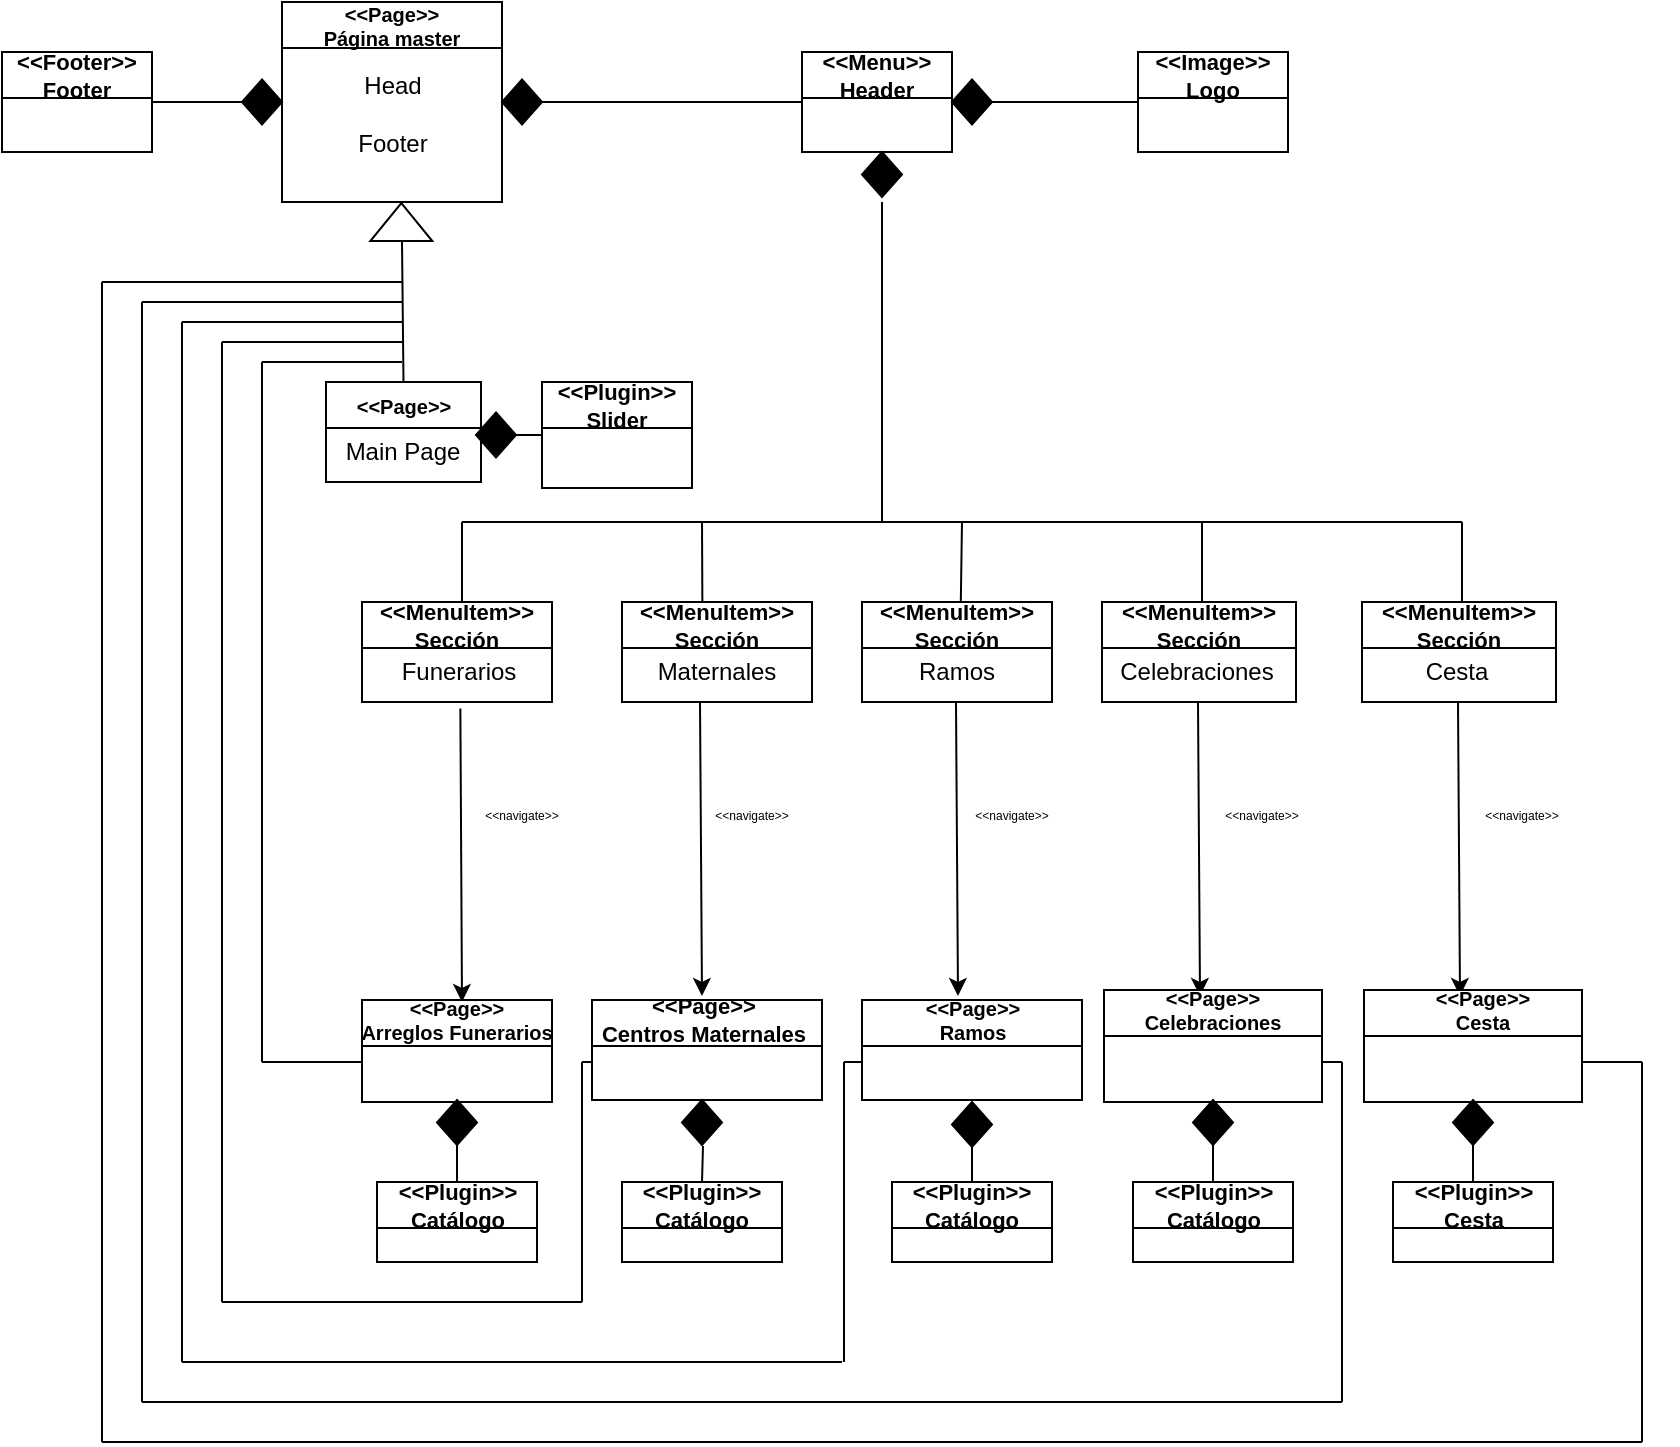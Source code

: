<mxfile version="24.7.17">
  <diagram name="Página-1" id="xpifWvf6SRwog58EqpV_">
    <mxGraphModel dx="1500" dy="746" grid="1" gridSize="10" guides="1" tooltips="1" connect="1" arrows="1" fold="1" page="1" pageScale="1" pageWidth="827" pageHeight="1169" math="0" shadow="0">
      <root>
        <mxCell id="0" />
        <mxCell id="1" parent="0" />
        <mxCell id="F4EsTqSlpGRe9zcnmEeY-2" value="&lt;div style=&quot;font-size: 10px;&quot;&gt;&lt;font style=&quot;font-size: 10px;&quot;&gt;&amp;lt;&amp;lt;Page&amp;gt;&amp;gt;&lt;/font&gt;&lt;/div&gt;&lt;div style=&quot;font-size: 10px;&quot;&gt;&lt;font style=&quot;font-size: 10px;&quot;&gt;Página master&lt;/font&gt;&lt;br&gt;&lt;/div&gt;" style="swimlane;whiteSpace=wrap;html=1;" parent="1" vertex="1">
          <mxGeometry x="230" y="60" width="110" height="100" as="geometry" />
        </mxCell>
        <mxCell id="F4EsTqSlpGRe9zcnmEeY-9" value="&lt;div&gt;Head&lt;/div&gt;&lt;div&gt;&lt;br&gt;&lt;/div&gt;&lt;div&gt;Footer&lt;/div&gt;&lt;div&gt;&lt;br&gt;&lt;/div&gt;" style="text;html=1;align=center;verticalAlign=middle;resizable=0;points=[];autosize=1;strokeColor=none;fillColor=none;" parent="F4EsTqSlpGRe9zcnmEeY-2" vertex="1">
          <mxGeometry x="25" y="27.5" width="60" height="70" as="geometry" />
        </mxCell>
        <mxCell id="TZQfMn7rWuLPGx3C2Em4-1" value="&lt;div style=&quot;font-size: 11px;&quot;&gt;&lt;font style=&quot;font-size: 11px;&quot;&gt;&amp;lt;&amp;lt;Menu&amp;gt;&amp;gt;&lt;/font&gt;&lt;/div&gt;&lt;div style=&quot;font-size: 11px;&quot;&gt;&lt;font style=&quot;font-size: 11px;&quot;&gt;Header&lt;font style=&quot;font-size: 11px;&quot;&gt;&lt;br&gt;&lt;/font&gt;&lt;/font&gt;&lt;/div&gt;" style="swimlane;whiteSpace=wrap;html=1;" parent="1" vertex="1">
          <mxGeometry x="490" y="85" width="75" height="50" as="geometry">
            <mxRectangle x="420" y="85" width="90" height="40" as="alternateBounds" />
          </mxGeometry>
        </mxCell>
        <mxCell id="TZQfMn7rWuLPGx3C2Em4-2" value="&lt;font style=&quot;font-size: 10px;&quot;&gt;&lt;br&gt;&lt;/font&gt;" style="text;html=1;align=center;verticalAlign=middle;resizable=0;points=[];autosize=1;strokeColor=none;fillColor=none;" parent="TZQfMn7rWuLPGx3C2Em4-1" vertex="1">
          <mxGeometry x="27.5" y="20" width="20" height="30" as="geometry" />
        </mxCell>
        <mxCell id="TZQfMn7rWuLPGx3C2Em4-4" value="" style="rhombus;whiteSpace=wrap;html=1;fillColor=#000000;" parent="1" vertex="1">
          <mxGeometry x="340" y="98.75" width="20" height="22.5" as="geometry" />
        </mxCell>
        <mxCell id="TZQfMn7rWuLPGx3C2Em4-6" value="" style="endArrow=none;html=1;rounded=0;entryX=1;entryY=0.5;entryDx=0;entryDy=0;exitX=0;exitY=0.5;exitDx=0;exitDy=0;" parent="1" source="TZQfMn7rWuLPGx3C2Em4-1" target="TZQfMn7rWuLPGx3C2Em4-4" edge="1">
          <mxGeometry width="50" height="50" relative="1" as="geometry">
            <mxPoint x="340" y="240" as="sourcePoint" />
            <mxPoint x="390" y="190" as="targetPoint" />
          </mxGeometry>
        </mxCell>
        <mxCell id="TZQfMn7rWuLPGx3C2Em4-9" value="&lt;div style=&quot;font-size: 11px;&quot;&gt;&lt;font style=&quot;font-size: 11px;&quot;&gt;&amp;lt;&amp;lt;Footer&amp;gt;&amp;gt;&lt;/font&gt;&lt;/div&gt;&lt;div style=&quot;font-size: 11px;&quot;&gt;&lt;font style=&quot;font-size: 11px;&quot;&gt;Footer&lt;font style=&quot;font-size: 11px;&quot;&gt;&lt;br&gt;&lt;/font&gt;&lt;/font&gt;&lt;/div&gt;" style="swimlane;whiteSpace=wrap;html=1;" parent="1" vertex="1">
          <mxGeometry x="90" y="85" width="75" height="50" as="geometry">
            <mxRectangle x="420" y="85" width="90" height="40" as="alternateBounds" />
          </mxGeometry>
        </mxCell>
        <mxCell id="TZQfMn7rWuLPGx3C2Em4-10" value="&lt;font style=&quot;font-size: 10px;&quot;&gt;&lt;br&gt;&lt;/font&gt;" style="text;html=1;align=center;verticalAlign=middle;resizable=0;points=[];autosize=1;strokeColor=none;fillColor=none;" parent="TZQfMn7rWuLPGx3C2Em4-9" vertex="1">
          <mxGeometry x="27.5" y="20" width="20" height="30" as="geometry" />
        </mxCell>
        <mxCell id="TZQfMn7rWuLPGx3C2Em4-11" value="" style="rhombus;whiteSpace=wrap;html=1;fillColor=#000000;" parent="1" vertex="1">
          <mxGeometry x="210" y="98.75" width="20" height="22.5" as="geometry" />
        </mxCell>
        <mxCell id="TZQfMn7rWuLPGx3C2Em4-12" value="" style="endArrow=none;html=1;rounded=0;entryX=0;entryY=0.5;entryDx=0;entryDy=0;exitX=1;exitY=0.5;exitDx=0;exitDy=0;" parent="1" source="TZQfMn7rWuLPGx3C2Em4-9" target="TZQfMn7rWuLPGx3C2Em4-11" edge="1">
          <mxGeometry width="50" height="50" relative="1" as="geometry">
            <mxPoint x="260" y="220" as="sourcePoint" />
            <mxPoint x="310" y="170" as="targetPoint" />
          </mxGeometry>
        </mxCell>
        <mxCell id="TZQfMn7rWuLPGx3C2Em4-16" value="" style="shape=flexArrow;endArrow=classic;html=1;rounded=0;entryX=0.5;entryY=1;entryDx=0;entryDy=0;" parent="1" edge="1">
          <mxGeometry width="50" height="50" relative="1" as="geometry">
            <mxPoint x="289.66" y="180" as="sourcePoint" />
            <mxPoint x="289.66" y="160" as="targetPoint" />
          </mxGeometry>
        </mxCell>
        <mxCell id="TZQfMn7rWuLPGx3C2Em4-18" value="&lt;font style=&quot;font-size: 10px;&quot;&gt;&amp;lt;&amp;lt;Page&amp;gt;&amp;gt;&lt;/font&gt;" style="swimlane;whiteSpace=wrap;html=1;" parent="1" vertex="1">
          <mxGeometry x="252" y="250" width="77.5" height="50" as="geometry" />
        </mxCell>
        <mxCell id="TZQfMn7rWuLPGx3C2Em4-19" value="Main Page" style="text;html=1;align=center;verticalAlign=middle;resizable=0;points=[];autosize=1;strokeColor=none;fillColor=none;" parent="TZQfMn7rWuLPGx3C2Em4-18" vertex="1">
          <mxGeometry x="-2.5" y="20" width="80" height="30" as="geometry" />
        </mxCell>
        <mxCell id="TZQfMn7rWuLPGx3C2Em4-21" value="" style="rhombus;whiteSpace=wrap;html=1;fillColor=#000000;" parent="1" vertex="1">
          <mxGeometry x="327" y="265.25" width="20" height="22.5" as="geometry" />
        </mxCell>
        <mxCell id="TZQfMn7rWuLPGx3C2Em4-22" value="&lt;div style=&quot;font-size: 11px;&quot;&gt;&lt;font style=&quot;font-size: 11px;&quot;&gt;&amp;lt;&amp;lt;Plugin&amp;gt;&amp;gt;&lt;/font&gt;&lt;/div&gt;&lt;div style=&quot;font-size: 11px;&quot;&gt;&lt;font style=&quot;font-size: 11px;&quot;&gt;Slider&lt;font style=&quot;font-size: 11px;&quot;&gt;&lt;br&gt;&lt;/font&gt;&lt;/font&gt;&lt;/div&gt;" style="swimlane;whiteSpace=wrap;html=1;" parent="1" vertex="1">
          <mxGeometry x="360" y="250" width="75" height="53" as="geometry" />
        </mxCell>
        <mxCell id="TZQfMn7rWuLPGx3C2Em4-24" value="" style="endArrow=none;html=1;rounded=0;exitX=1;exitY=0.5;exitDx=0;exitDy=0;entryX=0;entryY=0.5;entryDx=0;entryDy=0;" parent="1" source="TZQfMn7rWuLPGx3C2Em4-21" target="TZQfMn7rWuLPGx3C2Em4-22" edge="1">
          <mxGeometry width="50" height="50" relative="1" as="geometry">
            <mxPoint x="260" y="270" as="sourcePoint" />
            <mxPoint x="310" y="220" as="targetPoint" />
          </mxGeometry>
        </mxCell>
        <mxCell id="TZQfMn7rWuLPGx3C2Em4-25" value="&lt;div style=&quot;font-size: 11px;&quot;&gt;&lt;font style=&quot;font-size: 11px;&quot;&gt;&amp;lt;&amp;lt;MenuItem&amp;gt;&amp;gt;&lt;/font&gt;&lt;/div&gt;&lt;div style=&quot;font-size: 11px;&quot;&gt;&lt;font style=&quot;font-size: 11px;&quot;&gt;Sección&lt;font style=&quot;font-size: 11px;&quot;&gt;&lt;br&gt;&lt;/font&gt;&lt;/font&gt;&lt;/div&gt;" style="swimlane;whiteSpace=wrap;html=1;" parent="1" vertex="1">
          <mxGeometry x="270" y="360" width="95" height="50" as="geometry">
            <mxRectangle x="420" y="85" width="90" height="40" as="alternateBounds" />
          </mxGeometry>
        </mxCell>
        <mxCell id="TZQfMn7rWuLPGx3C2Em4-26" value="&lt;font style=&quot;font-size: 10px;&quot;&gt;&lt;br&gt;&lt;/font&gt;" style="text;html=1;align=center;verticalAlign=middle;resizable=0;points=[];autosize=1;strokeColor=none;fillColor=none;" parent="TZQfMn7rWuLPGx3C2Em4-25" vertex="1">
          <mxGeometry x="27.5" y="20" width="20" height="30" as="geometry" />
        </mxCell>
        <mxCell id="TZQfMn7rWuLPGx3C2Em4-28" value="&lt;div&gt;Funerarios&lt;/div&gt;" style="text;html=1;align=center;verticalAlign=middle;resizable=0;points=[];autosize=1;strokeColor=none;fillColor=none;" parent="TZQfMn7rWuLPGx3C2Em4-25" vertex="1">
          <mxGeometry x="7.5" y="20" width="80" height="30" as="geometry" />
        </mxCell>
        <mxCell id="TZQfMn7rWuLPGx3C2Em4-29" value="&lt;div style=&quot;font-size: 11px;&quot;&gt;&lt;font style=&quot;font-size: 11px;&quot;&gt;&amp;lt;&amp;lt;MenuItem&amp;gt;&amp;gt;&lt;/font&gt;&lt;/div&gt;&lt;div style=&quot;font-size: 11px;&quot;&gt;&lt;font style=&quot;font-size: 11px;&quot;&gt;Sección&lt;font style=&quot;font-size: 11px;&quot;&gt;&lt;br&gt;&lt;/font&gt;&lt;/font&gt;&lt;/div&gt;" style="swimlane;whiteSpace=wrap;html=1;" parent="1" vertex="1">
          <mxGeometry x="400" y="360" width="95" height="50" as="geometry">
            <mxRectangle x="420" y="85" width="90" height="40" as="alternateBounds" />
          </mxGeometry>
        </mxCell>
        <mxCell id="TZQfMn7rWuLPGx3C2Em4-30" value="&lt;font style=&quot;font-size: 10px;&quot;&gt;&lt;br&gt;&lt;/font&gt;" style="text;html=1;align=center;verticalAlign=middle;resizable=0;points=[];autosize=1;strokeColor=none;fillColor=none;" parent="TZQfMn7rWuLPGx3C2Em4-29" vertex="1">
          <mxGeometry x="27.5" y="20" width="20" height="30" as="geometry" />
        </mxCell>
        <mxCell id="TZQfMn7rWuLPGx3C2Em4-31" value="&lt;div&gt;Maternales&lt;/div&gt;" style="text;html=1;align=center;verticalAlign=middle;resizable=0;points=[];autosize=1;strokeColor=none;fillColor=none;" parent="TZQfMn7rWuLPGx3C2Em4-29" vertex="1">
          <mxGeometry x="7" y="20" width="80" height="30" as="geometry" />
        </mxCell>
        <mxCell id="TZQfMn7rWuLPGx3C2Em4-33" value="&lt;div style=&quot;font-size: 11px;&quot;&gt;&lt;font style=&quot;font-size: 11px;&quot;&gt;&amp;lt;&amp;lt;MenuItem&amp;gt;&amp;gt;&lt;/font&gt;&lt;/div&gt;&lt;div style=&quot;font-size: 11px;&quot;&gt;&lt;font style=&quot;font-size: 11px;&quot;&gt;Sección&lt;font style=&quot;font-size: 11px;&quot;&gt;&lt;br&gt;&lt;/font&gt;&lt;/font&gt;&lt;/div&gt;" style="swimlane;whiteSpace=wrap;html=1;" parent="1" vertex="1">
          <mxGeometry x="520" y="360" width="95" height="50" as="geometry">
            <mxRectangle x="420" y="85" width="90" height="40" as="alternateBounds" />
          </mxGeometry>
        </mxCell>
        <mxCell id="TZQfMn7rWuLPGx3C2Em4-34" value="&lt;font style=&quot;font-size: 10px;&quot;&gt;&lt;br&gt;&lt;/font&gt;" style="text;html=1;align=center;verticalAlign=middle;resizable=0;points=[];autosize=1;strokeColor=none;fillColor=none;" parent="TZQfMn7rWuLPGx3C2Em4-33" vertex="1">
          <mxGeometry x="27.5" y="20" width="20" height="30" as="geometry" />
        </mxCell>
        <mxCell id="TZQfMn7rWuLPGx3C2Em4-35" value="Ramos" style="text;html=1;align=center;verticalAlign=middle;resizable=0;points=[];autosize=1;strokeColor=none;fillColor=none;" parent="TZQfMn7rWuLPGx3C2Em4-33" vertex="1">
          <mxGeometry x="17" y="20" width="60" height="30" as="geometry" />
        </mxCell>
        <mxCell id="TZQfMn7rWuLPGx3C2Em4-36" value="&lt;div style=&quot;font-size: 11px;&quot;&gt;&lt;font style=&quot;font-size: 11px;&quot;&gt;&amp;lt;&amp;lt;MenuItem&amp;gt;&amp;gt;&lt;/font&gt;&lt;/div&gt;&lt;div style=&quot;font-size: 11px;&quot;&gt;&lt;font style=&quot;font-size: 11px;&quot;&gt;Sección&lt;font style=&quot;font-size: 11px;&quot;&gt;&lt;br&gt;&lt;/font&gt;&lt;/font&gt;&lt;/div&gt;" style="swimlane;whiteSpace=wrap;html=1;" parent="1" vertex="1">
          <mxGeometry x="640" y="360" width="97" height="50" as="geometry">
            <mxRectangle x="420" y="85" width="90" height="40" as="alternateBounds" />
          </mxGeometry>
        </mxCell>
        <mxCell id="TZQfMn7rWuLPGx3C2Em4-37" value="&lt;font style=&quot;font-size: 10px;&quot;&gt;&lt;br&gt;&lt;/font&gt;" style="text;html=1;align=center;verticalAlign=middle;resizable=0;points=[];autosize=1;strokeColor=none;fillColor=none;" parent="TZQfMn7rWuLPGx3C2Em4-36" vertex="1">
          <mxGeometry x="27.5" y="20" width="20" height="30" as="geometry" />
        </mxCell>
        <mxCell id="TZQfMn7rWuLPGx3C2Em4-38" value="&lt;div&gt;Celebraciones&lt;/div&gt;" style="text;html=1;align=center;verticalAlign=middle;resizable=0;points=[];autosize=1;strokeColor=none;fillColor=none;" parent="TZQfMn7rWuLPGx3C2Em4-36" vertex="1">
          <mxGeometry x="-3" y="20" width="100" height="30" as="geometry" />
        </mxCell>
        <mxCell id="TZQfMn7rWuLPGx3C2Em4-42" value="" style="rhombus;whiteSpace=wrap;html=1;fillColor=#000000;" parent="1" vertex="1">
          <mxGeometry x="520" y="135" width="20" height="22.5" as="geometry" />
        </mxCell>
        <mxCell id="TZQfMn7rWuLPGx3C2Em4-44" value="" style="endArrow=none;html=1;rounded=0;" parent="1" edge="1">
          <mxGeometry width="50" height="50" relative="1" as="geometry">
            <mxPoint x="530" y="320" as="sourcePoint" />
            <mxPoint x="530" y="160" as="targetPoint" />
          </mxGeometry>
        </mxCell>
        <mxCell id="TZQfMn7rWuLPGx3C2Em4-45" value="" style="endArrow=none;html=1;rounded=0;" parent="1" edge="1">
          <mxGeometry width="50" height="50" relative="1" as="geometry">
            <mxPoint x="340" y="320" as="sourcePoint" />
            <mxPoint x="530" y="320" as="targetPoint" />
          </mxGeometry>
        </mxCell>
        <mxCell id="TZQfMn7rWuLPGx3C2Em4-46" value="" style="endArrow=none;html=1;rounded=0;exitX=0.5;exitY=0;exitDx=0;exitDy=0;" parent="1" source="TZQfMn7rWuLPGx3C2Em4-18" edge="1">
          <mxGeometry width="50" height="50" relative="1" as="geometry">
            <mxPoint x="350" y="340" as="sourcePoint" />
            <mxPoint x="290" y="180" as="targetPoint" />
          </mxGeometry>
        </mxCell>
        <mxCell id="TZQfMn7rWuLPGx3C2Em4-47" value="" style="endArrow=none;html=1;rounded=0;" parent="1" edge="1">
          <mxGeometry width="50" height="50" relative="1" as="geometry">
            <mxPoint x="320" y="320" as="sourcePoint" />
            <mxPoint x="340" y="320" as="targetPoint" />
          </mxGeometry>
        </mxCell>
        <mxCell id="TZQfMn7rWuLPGx3C2Em4-49" value="" style="endArrow=none;html=1;rounded=0;" parent="1" edge="1">
          <mxGeometry width="50" height="50" relative="1" as="geometry">
            <mxPoint x="320" y="360" as="sourcePoint" />
            <mxPoint x="320" y="320" as="targetPoint" />
          </mxGeometry>
        </mxCell>
        <mxCell id="TZQfMn7rWuLPGx3C2Em4-50" value="" style="endArrow=none;html=1;rounded=0;exitX=0.423;exitY=0;exitDx=0;exitDy=0;exitPerimeter=0;" parent="1" source="TZQfMn7rWuLPGx3C2Em4-29" edge="1">
          <mxGeometry width="50" height="50" relative="1" as="geometry">
            <mxPoint x="450" y="380" as="sourcePoint" />
            <mxPoint x="440" y="320" as="targetPoint" />
          </mxGeometry>
        </mxCell>
        <mxCell id="TZQfMn7rWuLPGx3C2Em4-51" value="" style="endArrow=none;html=1;rounded=0;" parent="1" edge="1">
          <mxGeometry width="50" height="50" relative="1" as="geometry">
            <mxPoint x="690" y="320" as="sourcePoint" />
            <mxPoint x="530" y="320" as="targetPoint" />
          </mxGeometry>
        </mxCell>
        <mxCell id="TZQfMn7rWuLPGx3C2Em4-53" value="" style="endArrow=none;html=1;rounded=0;exitX=0.52;exitY=0;exitDx=0;exitDy=0;exitPerimeter=0;" parent="1" source="TZQfMn7rWuLPGx3C2Em4-33" edge="1">
          <mxGeometry width="50" height="50" relative="1" as="geometry">
            <mxPoint x="600" y="380" as="sourcePoint" />
            <mxPoint x="570" y="320" as="targetPoint" />
          </mxGeometry>
        </mxCell>
        <mxCell id="TZQfMn7rWuLPGx3C2Em4-54" value="" style="endArrow=none;html=1;rounded=0;" parent="1" edge="1">
          <mxGeometry width="50" height="50" relative="1" as="geometry">
            <mxPoint x="690" y="360" as="sourcePoint" />
            <mxPoint x="690" y="320" as="targetPoint" />
          </mxGeometry>
        </mxCell>
        <mxCell id="TZQfMn7rWuLPGx3C2Em4-55" value="" style="endArrow=classic;html=1;rounded=0;exitX=0.521;exitY=1.107;exitDx=0;exitDy=0;exitPerimeter=0;" parent="1" source="TZQfMn7rWuLPGx3C2Em4-28" edge="1">
          <mxGeometry width="50" height="50" relative="1" as="geometry">
            <mxPoint x="340" y="510" as="sourcePoint" />
            <mxPoint x="320" y="560" as="targetPoint" />
          </mxGeometry>
        </mxCell>
        <mxCell id="TZQfMn7rWuLPGx3C2Em4-56" value="" style="endArrow=classic;html=1;rounded=0;exitX=0.521;exitY=1.107;exitDx=0;exitDy=0;exitPerimeter=0;" parent="1" edge="1">
          <mxGeometry width="50" height="50" relative="1" as="geometry">
            <mxPoint x="439" y="410" as="sourcePoint" />
            <mxPoint x="440" y="557" as="targetPoint" />
          </mxGeometry>
        </mxCell>
        <mxCell id="TZQfMn7rWuLPGx3C2Em4-57" value="" style="endArrow=classic;html=1;rounded=0;exitX=0.521;exitY=1.107;exitDx=0;exitDy=0;exitPerimeter=0;" parent="1" edge="1">
          <mxGeometry width="50" height="50" relative="1" as="geometry">
            <mxPoint x="567" y="410" as="sourcePoint" />
            <mxPoint x="568" y="557" as="targetPoint" />
          </mxGeometry>
        </mxCell>
        <mxCell id="TZQfMn7rWuLPGx3C2Em4-58" value="" style="endArrow=classic;html=1;rounded=0;exitX=0.521;exitY=1.107;exitDx=0;exitDy=0;exitPerimeter=0;" parent="1" edge="1">
          <mxGeometry width="50" height="50" relative="1" as="geometry">
            <mxPoint x="688" y="410" as="sourcePoint" />
            <mxPoint x="689" y="557" as="targetPoint" />
          </mxGeometry>
        </mxCell>
        <mxCell id="TZQfMn7rWuLPGx3C2Em4-59" value="&lt;font style=&quot;font-size: 6px;&quot;&gt;&amp;lt;&amp;lt;navigate&amp;gt;&amp;gt;&lt;/font&gt;" style="text;html=1;align=center;verticalAlign=middle;whiteSpace=wrap;rounded=0;" parent="1" vertex="1">
          <mxGeometry x="320" y="450" width="60" height="30" as="geometry" />
        </mxCell>
        <mxCell id="TZQfMn7rWuLPGx3C2Em4-60" value="&lt;font style=&quot;font-size: 6px;&quot;&gt;&amp;lt;&amp;lt;navigate&amp;gt;&amp;gt;&lt;/font&gt;" style="text;html=1;align=center;verticalAlign=middle;whiteSpace=wrap;rounded=0;" parent="1" vertex="1">
          <mxGeometry x="690" y="450" width="60" height="30" as="geometry" />
        </mxCell>
        <mxCell id="TZQfMn7rWuLPGx3C2Em4-61" value="&lt;font style=&quot;font-size: 6px;&quot;&gt;&amp;lt;&amp;lt;navigate&amp;gt;&amp;gt;&lt;/font&gt;" style="text;html=1;align=center;verticalAlign=middle;whiteSpace=wrap;rounded=0;" parent="1" vertex="1">
          <mxGeometry x="565" y="450" width="60" height="30" as="geometry" />
        </mxCell>
        <mxCell id="TZQfMn7rWuLPGx3C2Em4-62" value="&lt;font style=&quot;font-size: 6px;&quot;&gt;&amp;lt;&amp;lt;navigate&amp;gt;&amp;gt;&lt;/font&gt;" style="text;html=1;align=center;verticalAlign=middle;whiteSpace=wrap;rounded=0;" parent="1" vertex="1">
          <mxGeometry x="435" y="450" width="60" height="30" as="geometry" />
        </mxCell>
        <mxCell id="TZQfMn7rWuLPGx3C2Em4-63" value="" style="swimlane;whiteSpace=wrap;html=1;" parent="1" vertex="1">
          <mxGeometry x="520" y="559" width="110" height="50" as="geometry">
            <mxRectangle x="420" y="85" width="90" height="40" as="alternateBounds" />
          </mxGeometry>
        </mxCell>
        <mxCell id="TZQfMn7rWuLPGx3C2Em4-64" value="&lt;font style=&quot;font-size: 10px;&quot;&gt;&lt;br&gt;&lt;/font&gt;" style="text;html=1;align=center;verticalAlign=middle;resizable=0;points=[];autosize=1;strokeColor=none;fillColor=none;" parent="TZQfMn7rWuLPGx3C2Em4-63" vertex="1">
          <mxGeometry x="27.5" y="20" width="20" height="30" as="geometry" />
        </mxCell>
        <mxCell id="TZQfMn7rWuLPGx3C2Em4-65" value="&lt;div&gt;&lt;br&gt;&lt;/div&gt;" style="text;html=1;align=center;verticalAlign=middle;resizable=0;points=[];autosize=1;strokeColor=none;fillColor=none;" parent="TZQfMn7rWuLPGx3C2Em4-63" vertex="1">
          <mxGeometry x="37.5" y="20" width="20" height="30" as="geometry" />
        </mxCell>
        <mxCell id="TZQfMn7rWuLPGx3C2Em4-66" value="" style="swimlane;whiteSpace=wrap;html=1;" parent="1" vertex="1">
          <mxGeometry x="385" y="559" width="115" height="50" as="geometry">
            <mxRectangle x="420" y="85" width="90" height="40" as="alternateBounds" />
          </mxGeometry>
        </mxCell>
        <mxCell id="TZQfMn7rWuLPGx3C2Em4-67" value="&lt;font style=&quot;font-size: 10px;&quot;&gt;&lt;br&gt;&lt;/font&gt;" style="text;html=1;align=center;verticalAlign=middle;resizable=0;points=[];autosize=1;strokeColor=none;fillColor=none;" parent="TZQfMn7rWuLPGx3C2Em4-66" vertex="1">
          <mxGeometry x="27.5" y="20" width="20" height="30" as="geometry" />
        </mxCell>
        <mxCell id="TZQfMn7rWuLPGx3C2Em4-68" value="&lt;div&gt;&lt;br&gt;&lt;/div&gt;" style="text;html=1;align=center;verticalAlign=middle;resizable=0;points=[];autosize=1;strokeColor=none;fillColor=none;" parent="TZQfMn7rWuLPGx3C2Em4-66" vertex="1">
          <mxGeometry x="37.5" y="20" width="20" height="30" as="geometry" />
        </mxCell>
        <mxCell id="TZQfMn7rWuLPGx3C2Em4-76" value="&lt;div style=&quot;font-size: 11px;&quot;&gt;&lt;font style=&quot;font-size: 11px;&quot;&gt;&lt;b&gt;&lt;font style=&quot;font-size: 11px;&quot;&gt;&amp;lt;&lt;font style=&quot;font-size: 11px;&quot;&gt;&amp;lt;Page&amp;gt;&amp;gt;&lt;/font&gt;&lt;/font&gt;&lt;/b&gt;&lt;/font&gt;&lt;/div&gt;&lt;font style=&quot;font-size: 11px;&quot;&gt;&lt;b&gt;Centros Maternales&lt;/b&gt;&lt;/font&gt;" style="text;html=1;align=center;verticalAlign=middle;whiteSpace=wrap;rounded=0;" parent="TZQfMn7rWuLPGx3C2Em4-66" vertex="1">
          <mxGeometry x="-8.75" width="130" height="20" as="geometry" />
        </mxCell>
        <mxCell id="TZQfMn7rWuLPGx3C2Em4-69" value="" style="swimlane;whiteSpace=wrap;html=1;" parent="1" vertex="1">
          <mxGeometry x="270" y="559" width="95" height="51" as="geometry">
            <mxRectangle x="420" y="85" width="90" height="40" as="alternateBounds" />
          </mxGeometry>
        </mxCell>
        <mxCell id="TZQfMn7rWuLPGx3C2Em4-70" value="&lt;font style=&quot;font-size: 10px;&quot;&gt;&lt;br&gt;&lt;/font&gt;" style="text;html=1;align=center;verticalAlign=middle;resizable=0;points=[];autosize=1;strokeColor=none;fillColor=none;" parent="TZQfMn7rWuLPGx3C2Em4-69" vertex="1">
          <mxGeometry x="27.5" y="20" width="20" height="30" as="geometry" />
        </mxCell>
        <mxCell id="TZQfMn7rWuLPGx3C2Em4-72" value="" style="swimlane;whiteSpace=wrap;html=1;" parent="1" vertex="1">
          <mxGeometry x="641" y="554" width="109" height="56" as="geometry">
            <mxRectangle x="420" y="85" width="90" height="40" as="alternateBounds" />
          </mxGeometry>
        </mxCell>
        <mxCell id="TZQfMn7rWuLPGx3C2Em4-73" value="&lt;font style=&quot;font-size: 10px;&quot;&gt;&lt;br&gt;&lt;/font&gt;" style="text;html=1;align=center;verticalAlign=middle;resizable=0;points=[];autosize=1;strokeColor=none;fillColor=none;" parent="TZQfMn7rWuLPGx3C2Em4-72" vertex="1">
          <mxGeometry x="27.5" y="20" width="20" height="30" as="geometry" />
        </mxCell>
        <mxCell id="TZQfMn7rWuLPGx3C2Em4-75" value="&lt;div style=&quot;font-size: 10px;&quot;&gt;&lt;b&gt;&lt;font style=&quot;font-size: 10px;&quot;&gt;&amp;lt;&lt;font style=&quot;font-size: 10px;&quot;&gt;&amp;lt;Page&amp;gt;&amp;gt;&lt;/font&gt;&lt;/font&gt;&lt;/b&gt;&lt;/div&gt;&lt;div style=&quot;font-size: 10px;&quot;&gt;&lt;b&gt;&lt;font style=&quot;font-size: 10px;&quot;&gt;Arreglos Funerarios&lt;/font&gt;&lt;/b&gt;&lt;br&gt;&lt;/div&gt;" style="text;html=1;align=center;verticalAlign=middle;whiteSpace=wrap;rounded=0;" parent="1" vertex="1">
          <mxGeometry x="220" y="554" width="195" height="30" as="geometry" />
        </mxCell>
        <mxCell id="TZQfMn7rWuLPGx3C2Em4-78" value="&lt;div style=&quot;font-size: 10px;&quot;&gt;&lt;b&gt;&lt;font style=&quot;font-size: 10px;&quot;&gt;&amp;lt;&lt;font style=&quot;font-size: 10px;&quot;&gt;&amp;lt;Page&amp;gt;&amp;gt;&lt;/font&gt;&lt;/font&gt;&lt;/b&gt;&lt;/div&gt;&lt;div style=&quot;font-size: 10px;&quot;&gt;&lt;b&gt;Ramos&lt;/b&gt;&lt;br&gt;&lt;/div&gt;" style="text;html=1;align=center;verticalAlign=middle;whiteSpace=wrap;rounded=0;" parent="1" vertex="1">
          <mxGeometry x="477.5" y="554" width="195" height="30" as="geometry" />
        </mxCell>
        <mxCell id="TZQfMn7rWuLPGx3C2Em4-80" value="&lt;div style=&quot;font-size: 10px;&quot;&gt;&lt;b&gt;&lt;font style=&quot;font-size: 10px;&quot;&gt;&amp;lt;&lt;font style=&quot;font-size: 10px;&quot;&gt;&amp;lt;Page&amp;gt;&amp;gt;&lt;/font&gt;&lt;/font&gt;&lt;/b&gt;&lt;/div&gt;&lt;div style=&quot;font-size: 10px;&quot;&gt;&lt;b&gt;Celebraciones&lt;/b&gt;&lt;br&gt;&lt;/div&gt;" style="text;html=1;align=center;verticalAlign=middle;whiteSpace=wrap;rounded=0;" parent="1" vertex="1">
          <mxGeometry x="598" y="549" width="195" height="30" as="geometry" />
        </mxCell>
        <mxCell id="TZQfMn7rWuLPGx3C2Em4-81" value="&lt;div style=&quot;font-size: 11px;&quot;&gt;&lt;font style=&quot;font-size: 11px;&quot;&gt;&amp;lt;&amp;lt;Plugin&amp;gt;&amp;gt;&lt;/font&gt;&lt;/div&gt;&lt;div style=&quot;font-size: 11px;&quot;&gt;&lt;font style=&quot;font-size: 11px;&quot;&gt;Catálogo&lt;font style=&quot;font-size: 11px;&quot;&gt;&lt;br&gt;&lt;/font&gt;&lt;/font&gt;&lt;/div&gt;" style="swimlane;whiteSpace=wrap;html=1;" parent="1" vertex="1">
          <mxGeometry x="277.5" y="650" width="80" height="40" as="geometry">
            <mxRectangle x="420" y="85" width="90" height="40" as="alternateBounds" />
          </mxGeometry>
        </mxCell>
        <mxCell id="TZQfMn7rWuLPGx3C2Em4-82" value="&lt;font style=&quot;font-size: 10px;&quot;&gt;&lt;br&gt;&lt;/font&gt;" style="text;html=1;align=center;verticalAlign=middle;resizable=0;points=[];autosize=1;strokeColor=none;fillColor=none;" parent="TZQfMn7rWuLPGx3C2Em4-81" vertex="1">
          <mxGeometry x="27.5" y="20" width="20" height="30" as="geometry" />
        </mxCell>
        <mxCell id="TZQfMn7rWuLPGx3C2Em4-84" value="" style="rhombus;whiteSpace=wrap;html=1;fillColor=#000000;" parent="1" vertex="1">
          <mxGeometry x="307.5" y="609" width="20" height="22.5" as="geometry" />
        </mxCell>
        <mxCell id="TZQfMn7rWuLPGx3C2Em4-85" value="" style="endArrow=none;html=1;rounded=0;entryX=0.5;entryY=1;entryDx=0;entryDy=0;exitX=0.5;exitY=0;exitDx=0;exitDy=0;" parent="1" source="TZQfMn7rWuLPGx3C2Em4-81" target="TZQfMn7rWuLPGx3C2Em4-84" edge="1">
          <mxGeometry width="50" height="50" relative="1" as="geometry">
            <mxPoint x="180" y="695" as="sourcePoint" />
            <mxPoint x="230" y="645" as="targetPoint" />
          </mxGeometry>
        </mxCell>
        <mxCell id="TZQfMn7rWuLPGx3C2Em4-86" value="&lt;div style=&quot;font-size: 11px;&quot;&gt;&lt;font style=&quot;font-size: 11px;&quot;&gt;&amp;lt;&amp;lt;Plugin&amp;gt;&amp;gt;&lt;/font&gt;&lt;/div&gt;&lt;div style=&quot;font-size: 11px;&quot;&gt;&lt;font style=&quot;font-size: 11px;&quot;&gt;Catálogo&lt;font style=&quot;font-size: 11px;&quot;&gt;&lt;br&gt;&lt;/font&gt;&lt;/font&gt;&lt;/div&gt;" style="swimlane;whiteSpace=wrap;html=1;" parent="1" vertex="1">
          <mxGeometry x="400" y="650" width="80" height="40" as="geometry">
            <mxRectangle x="420" y="85" width="90" height="40" as="alternateBounds" />
          </mxGeometry>
        </mxCell>
        <mxCell id="TZQfMn7rWuLPGx3C2Em4-87" value="&lt;font style=&quot;font-size: 10px;&quot;&gt;&lt;br&gt;&lt;/font&gt;" style="text;html=1;align=center;verticalAlign=middle;resizable=0;points=[];autosize=1;strokeColor=none;fillColor=none;" parent="TZQfMn7rWuLPGx3C2Em4-86" vertex="1">
          <mxGeometry x="27.5" y="20" width="20" height="30" as="geometry" />
        </mxCell>
        <mxCell id="TZQfMn7rWuLPGx3C2Em4-88" value="" style="endArrow=none;html=1;rounded=0;entryX=0.5;entryY=1;entryDx=0;entryDy=0;exitX=0.5;exitY=0;exitDx=0;exitDy=0;" parent="1" source="TZQfMn7rWuLPGx3C2Em4-86" edge="1">
          <mxGeometry width="50" height="50" relative="1" as="geometry">
            <mxPoint x="302.5" y="695" as="sourcePoint" />
            <mxPoint x="440.5" y="632" as="targetPoint" />
          </mxGeometry>
        </mxCell>
        <mxCell id="TZQfMn7rWuLPGx3C2Em4-89" value="" style="rhombus;whiteSpace=wrap;html=1;fillColor=#000000;" parent="1" vertex="1">
          <mxGeometry x="430" y="609" width="20" height="22.5" as="geometry" />
        </mxCell>
        <mxCell id="TZQfMn7rWuLPGx3C2Em4-92" value="&lt;div style=&quot;font-size: 11px;&quot;&gt;&lt;font style=&quot;font-size: 11px;&quot;&gt;&amp;lt;&amp;lt;Plugin&amp;gt;&amp;gt;&lt;/font&gt;&lt;/div&gt;&lt;div style=&quot;font-size: 11px;&quot;&gt;&lt;font style=&quot;font-size: 11px;&quot;&gt;Catálogo&lt;font style=&quot;font-size: 11px;&quot;&gt;&lt;br&gt;&lt;/font&gt;&lt;/font&gt;&lt;/div&gt;" style="swimlane;whiteSpace=wrap;html=1;" parent="1" vertex="1">
          <mxGeometry x="535" y="650" width="80" height="40" as="geometry">
            <mxRectangle x="420" y="85" width="90" height="40" as="alternateBounds" />
          </mxGeometry>
        </mxCell>
        <mxCell id="TZQfMn7rWuLPGx3C2Em4-93" value="&lt;font style=&quot;font-size: 10px;&quot;&gt;&lt;br&gt;&lt;/font&gt;" style="text;html=1;align=center;verticalAlign=middle;resizable=0;points=[];autosize=1;strokeColor=none;fillColor=none;" parent="TZQfMn7rWuLPGx3C2Em4-92" vertex="1">
          <mxGeometry x="37.5" y="20" width="20" height="30" as="geometry" />
        </mxCell>
        <mxCell id="TZQfMn7rWuLPGx3C2Em4-94" value="&lt;div style=&quot;font-size: 11px;&quot;&gt;&lt;font style=&quot;font-size: 11px;&quot;&gt;&amp;lt;&amp;lt;Plugin&amp;gt;&amp;gt;&lt;/font&gt;&lt;/div&gt;&lt;div style=&quot;font-size: 11px;&quot;&gt;&lt;font style=&quot;font-size: 11px;&quot;&gt;Catálogo&lt;font style=&quot;font-size: 11px;&quot;&gt;&lt;br&gt;&lt;/font&gt;&lt;/font&gt;&lt;/div&gt;" style="swimlane;whiteSpace=wrap;html=1;" parent="1" vertex="1">
          <mxGeometry x="655.5" y="650" width="80" height="40" as="geometry">
            <mxRectangle x="420" y="85" width="90" height="40" as="alternateBounds" />
          </mxGeometry>
        </mxCell>
        <mxCell id="TZQfMn7rWuLPGx3C2Em4-96" value="" style="rhombus;whiteSpace=wrap;html=1;fillColor=#000000;" parent="1" vertex="1">
          <mxGeometry x="685.5" y="609" width="20" height="22.5" as="geometry" />
        </mxCell>
        <mxCell id="TZQfMn7rWuLPGx3C2Em4-97" value="" style="rhombus;whiteSpace=wrap;html=1;fillColor=#000000;" parent="1" vertex="1">
          <mxGeometry x="565" y="610" width="20" height="22.5" as="geometry" />
        </mxCell>
        <mxCell id="TZQfMn7rWuLPGx3C2Em4-101" value="" style="endArrow=none;html=1;rounded=0;entryX=0.5;entryY=1;entryDx=0;entryDy=0;exitX=0.5;exitY=0;exitDx=0;exitDy=0;" parent="1" source="TZQfMn7rWuLPGx3C2Em4-92" target="TZQfMn7rWuLPGx3C2Em4-97" edge="1">
          <mxGeometry width="50" height="50" relative="1" as="geometry">
            <mxPoint x="540" y="640" as="sourcePoint" />
            <mxPoint x="590" y="590" as="targetPoint" />
          </mxGeometry>
        </mxCell>
        <mxCell id="TZQfMn7rWuLPGx3C2Em4-102" value="" style="endArrow=none;html=1;rounded=0;entryX=0.5;entryY=1;entryDx=0;entryDy=0;exitX=0.5;exitY=0;exitDx=0;exitDy=0;" parent="1" source="TZQfMn7rWuLPGx3C2Em4-94" edge="1">
          <mxGeometry width="50" height="50" relative="1" as="geometry">
            <mxPoint x="697.06" y="651.36" as="sourcePoint" />
            <mxPoint x="695.5" y="631.5" as="targetPoint" />
          </mxGeometry>
        </mxCell>
        <mxCell id="TZQfMn7rWuLPGx3C2Em4-103" value="" style="endArrow=none;html=1;rounded=0;" parent="1" edge="1">
          <mxGeometry width="50" height="50" relative="1" as="geometry">
            <mxPoint x="220" y="590" as="sourcePoint" />
            <mxPoint x="270" y="590" as="targetPoint" />
          </mxGeometry>
        </mxCell>
        <mxCell id="TZQfMn7rWuLPGx3C2Em4-104" value="" style="endArrow=none;html=1;rounded=0;" parent="1" edge="1">
          <mxGeometry width="50" height="50" relative="1" as="geometry">
            <mxPoint x="220" y="590" as="sourcePoint" />
            <mxPoint x="220" y="240" as="targetPoint" />
          </mxGeometry>
        </mxCell>
        <mxCell id="TZQfMn7rWuLPGx3C2Em4-106" value="" style="endArrow=none;html=1;rounded=0;" parent="1" edge="1">
          <mxGeometry width="50" height="50" relative="1" as="geometry">
            <mxPoint x="220" y="240" as="sourcePoint" />
            <mxPoint x="290" y="240" as="targetPoint" />
          </mxGeometry>
        </mxCell>
        <mxCell id="TZQfMn7rWuLPGx3C2Em4-107" value="" style="endArrow=none;html=1;rounded=0;" parent="1" edge="1">
          <mxGeometry width="50" height="50" relative="1" as="geometry">
            <mxPoint x="380" y="590" as="sourcePoint" />
            <mxPoint x="385" y="590" as="targetPoint" />
          </mxGeometry>
        </mxCell>
        <mxCell id="TZQfMn7rWuLPGx3C2Em4-112" value="" style="endArrow=none;html=1;rounded=0;" parent="1" edge="1">
          <mxGeometry width="50" height="50" relative="1" as="geometry">
            <mxPoint x="511" y="590" as="sourcePoint" />
            <mxPoint x="520" y="590" as="targetPoint" />
          </mxGeometry>
        </mxCell>
        <mxCell id="TZQfMn7rWuLPGx3C2Em4-114" value="" style="endArrow=none;html=1;rounded=0;" parent="1" edge="1">
          <mxGeometry width="50" height="50" relative="1" as="geometry">
            <mxPoint x="380" y="710" as="sourcePoint" />
            <mxPoint x="380" y="590" as="targetPoint" />
          </mxGeometry>
        </mxCell>
        <mxCell id="TZQfMn7rWuLPGx3C2Em4-115" value="" style="endArrow=none;html=1;rounded=0;" parent="1" edge="1">
          <mxGeometry width="50" height="50" relative="1" as="geometry">
            <mxPoint x="200" y="710" as="sourcePoint" />
            <mxPoint x="380" y="710" as="targetPoint" />
          </mxGeometry>
        </mxCell>
        <mxCell id="TZQfMn7rWuLPGx3C2Em4-116" value="" style="endArrow=none;html=1;rounded=0;" parent="1" edge="1">
          <mxGeometry width="50" height="50" relative="1" as="geometry">
            <mxPoint x="511" y="740" as="sourcePoint" />
            <mxPoint x="511" y="590" as="targetPoint" />
          </mxGeometry>
        </mxCell>
        <mxCell id="TZQfMn7rWuLPGx3C2Em4-120" value="" style="endArrow=none;html=1;rounded=0;" parent="1" edge="1">
          <mxGeometry width="50" height="50" relative="1" as="geometry">
            <mxPoint x="180" y="740" as="sourcePoint" />
            <mxPoint x="510" y="740" as="targetPoint" />
          </mxGeometry>
        </mxCell>
        <mxCell id="TZQfMn7rWuLPGx3C2Em4-122" value="" style="endArrow=none;html=1;rounded=0;" parent="1" edge="1">
          <mxGeometry width="50" height="50" relative="1" as="geometry">
            <mxPoint x="200" y="710" as="sourcePoint" />
            <mxPoint x="200" y="230" as="targetPoint" />
          </mxGeometry>
        </mxCell>
        <mxCell id="TZQfMn7rWuLPGx3C2Em4-123" value="" style="endArrow=none;html=1;rounded=0;" parent="1" edge="1">
          <mxGeometry width="50" height="50" relative="1" as="geometry">
            <mxPoint x="200" y="230" as="sourcePoint" />
            <mxPoint x="290" y="230" as="targetPoint" />
          </mxGeometry>
        </mxCell>
        <mxCell id="TZQfMn7rWuLPGx3C2Em4-124" value="" style="endArrow=none;html=1;rounded=0;" parent="1" edge="1">
          <mxGeometry width="50" height="50" relative="1" as="geometry">
            <mxPoint x="180" y="740" as="sourcePoint" />
            <mxPoint x="180" y="220" as="targetPoint" />
          </mxGeometry>
        </mxCell>
        <mxCell id="TZQfMn7rWuLPGx3C2Em4-125" value="" style="endArrow=none;html=1;rounded=0;" parent="1" edge="1">
          <mxGeometry width="50" height="50" relative="1" as="geometry">
            <mxPoint x="180" y="220" as="sourcePoint" />
            <mxPoint x="290" y="220" as="targetPoint" />
          </mxGeometry>
        </mxCell>
        <mxCell id="TZQfMn7rWuLPGx3C2Em4-126" value="" style="endArrow=none;html=1;rounded=0;" parent="1" edge="1">
          <mxGeometry width="50" height="50" relative="1" as="geometry">
            <mxPoint x="160" y="760" as="sourcePoint" />
            <mxPoint x="160" y="210" as="targetPoint" />
          </mxGeometry>
        </mxCell>
        <mxCell id="TZQfMn7rWuLPGx3C2Em4-127" value="" style="endArrow=none;html=1;rounded=0;" parent="1" edge="1">
          <mxGeometry width="50" height="50" relative="1" as="geometry">
            <mxPoint x="160" y="210" as="sourcePoint" />
            <mxPoint x="290" y="210" as="targetPoint" />
          </mxGeometry>
        </mxCell>
        <mxCell id="O1R24SHKEE9NZaeV5XWA-1" value="" style="rhombus;whiteSpace=wrap;html=1;fillColor=#000000;" vertex="1" parent="1">
          <mxGeometry x="565" y="98.75" width="20" height="22.5" as="geometry" />
        </mxCell>
        <mxCell id="O1R24SHKEE9NZaeV5XWA-4" value="&lt;div style=&quot;font-size: 11px;&quot;&gt;&lt;font style=&quot;font-size: 11px;&quot;&gt;&amp;lt;&amp;lt;Image&amp;gt;&amp;gt;&lt;/font&gt;&lt;/div&gt;&lt;div style=&quot;font-size: 11px;&quot;&gt;&lt;font style=&quot;font-size: 11px;&quot;&gt;Logo&lt;font style=&quot;font-size: 11px;&quot;&gt;&lt;br&gt;&lt;/font&gt;&lt;/font&gt;&lt;/div&gt;" style="swimlane;whiteSpace=wrap;html=1;" vertex="1" parent="1">
          <mxGeometry x="658" y="85" width="75" height="50" as="geometry">
            <mxRectangle x="420" y="85" width="90" height="40" as="alternateBounds" />
          </mxGeometry>
        </mxCell>
        <mxCell id="O1R24SHKEE9NZaeV5XWA-5" value="&lt;font style=&quot;font-size: 10px;&quot;&gt;&lt;br&gt;&lt;/font&gt;" style="text;html=1;align=center;verticalAlign=middle;resizable=0;points=[];autosize=1;strokeColor=none;fillColor=none;" vertex="1" parent="O1R24SHKEE9NZaeV5XWA-4">
          <mxGeometry x="27.5" y="20" width="20" height="30" as="geometry" />
        </mxCell>
        <mxCell id="O1R24SHKEE9NZaeV5XWA-6" value="&lt;div style=&quot;font-size: 11px;&quot;&gt;&lt;font style=&quot;font-size: 11px;&quot;&gt;&amp;lt;&amp;lt;MenuItem&amp;gt;&amp;gt;&lt;/font&gt;&lt;/div&gt;&lt;div style=&quot;font-size: 11px;&quot;&gt;&lt;font style=&quot;font-size: 11px;&quot;&gt;Sección&lt;font style=&quot;font-size: 11px;&quot;&gt;&lt;br&gt;&lt;/font&gt;&lt;/font&gt;&lt;/div&gt;" style="swimlane;whiteSpace=wrap;html=1;" vertex="1" parent="1">
          <mxGeometry x="770" y="360" width="97" height="50" as="geometry">
            <mxRectangle x="420" y="85" width="90" height="40" as="alternateBounds" />
          </mxGeometry>
        </mxCell>
        <mxCell id="O1R24SHKEE9NZaeV5XWA-7" value="&lt;font style=&quot;font-size: 10px;&quot;&gt;&lt;br&gt;&lt;/font&gt;" style="text;html=1;align=center;verticalAlign=middle;resizable=0;points=[];autosize=1;strokeColor=none;fillColor=none;" vertex="1" parent="O1R24SHKEE9NZaeV5XWA-6">
          <mxGeometry x="27.5" y="20" width="20" height="30" as="geometry" />
        </mxCell>
        <mxCell id="O1R24SHKEE9NZaeV5XWA-8" value="&lt;div&gt;Cesta&lt;/div&gt;" style="text;html=1;align=center;verticalAlign=middle;resizable=0;points=[];autosize=1;strokeColor=none;fillColor=none;" vertex="1" parent="O1R24SHKEE9NZaeV5XWA-6">
          <mxGeometry x="22" y="20" width="50" height="30" as="geometry" />
        </mxCell>
        <mxCell id="O1R24SHKEE9NZaeV5XWA-9" value="" style="endArrow=none;html=1;rounded=0;" edge="1" parent="1">
          <mxGeometry width="50" height="50" relative="1" as="geometry">
            <mxPoint x="820" y="360" as="sourcePoint" />
            <mxPoint x="820" y="320" as="targetPoint" />
          </mxGeometry>
        </mxCell>
        <mxCell id="O1R24SHKEE9NZaeV5XWA-10" value="" style="endArrow=classic;html=1;rounded=0;exitX=0.521;exitY=1.107;exitDx=0;exitDy=0;exitPerimeter=0;" edge="1" parent="1">
          <mxGeometry width="50" height="50" relative="1" as="geometry">
            <mxPoint x="818" y="410" as="sourcePoint" />
            <mxPoint x="819" y="557" as="targetPoint" />
          </mxGeometry>
        </mxCell>
        <mxCell id="O1R24SHKEE9NZaeV5XWA-11" value="&lt;font style=&quot;font-size: 6px;&quot;&gt;&amp;lt;&amp;lt;navigate&amp;gt;&amp;gt;&lt;/font&gt;" style="text;html=1;align=center;verticalAlign=middle;whiteSpace=wrap;rounded=0;" vertex="1" parent="1">
          <mxGeometry x="820" y="450" width="60" height="30" as="geometry" />
        </mxCell>
        <mxCell id="O1R24SHKEE9NZaeV5XWA-12" value="" style="swimlane;whiteSpace=wrap;html=1;" vertex="1" parent="1">
          <mxGeometry x="771" y="554" width="109" height="56" as="geometry">
            <mxRectangle x="420" y="85" width="90" height="40" as="alternateBounds" />
          </mxGeometry>
        </mxCell>
        <mxCell id="O1R24SHKEE9NZaeV5XWA-13" value="&lt;font style=&quot;font-size: 10px;&quot;&gt;&lt;br&gt;&lt;/font&gt;" style="text;html=1;align=center;verticalAlign=middle;resizable=0;points=[];autosize=1;strokeColor=none;fillColor=none;" vertex="1" parent="O1R24SHKEE9NZaeV5XWA-12">
          <mxGeometry x="27.5" y="20" width="20" height="30" as="geometry" />
        </mxCell>
        <mxCell id="O1R24SHKEE9NZaeV5XWA-14" value="&lt;div style=&quot;font-size: 11px;&quot;&gt;&lt;font style=&quot;font-size: 11px;&quot;&gt;&amp;lt;&amp;lt;Plugin&amp;gt;&amp;gt;&lt;/font&gt;&lt;/div&gt;&lt;div style=&quot;font-size: 11px;&quot;&gt;&lt;font style=&quot;font-size: 11px;&quot;&gt;Cesta&lt;font style=&quot;font-size: 11px;&quot;&gt;&lt;br&gt;&lt;/font&gt;&lt;/font&gt;&lt;/div&gt;" style="swimlane;whiteSpace=wrap;html=1;startSize=23;" vertex="1" parent="1">
          <mxGeometry x="785.5" y="650" width="80" height="40" as="geometry">
            <mxRectangle x="420" y="85" width="90" height="40" as="alternateBounds" />
          </mxGeometry>
        </mxCell>
        <mxCell id="O1R24SHKEE9NZaeV5XWA-15" value="" style="rhombus;whiteSpace=wrap;html=1;fillColor=#000000;" vertex="1" parent="1">
          <mxGeometry x="815.5" y="609" width="20" height="22.5" as="geometry" />
        </mxCell>
        <mxCell id="O1R24SHKEE9NZaeV5XWA-16" value="" style="endArrow=none;html=1;rounded=0;entryX=0.5;entryY=1;entryDx=0;entryDy=0;exitX=0.5;exitY=0;exitDx=0;exitDy=0;" edge="1" parent="1" source="O1R24SHKEE9NZaeV5XWA-14">
          <mxGeometry width="50" height="50" relative="1" as="geometry">
            <mxPoint x="827.06" y="651.36" as="sourcePoint" />
            <mxPoint x="825.5" y="631.5" as="targetPoint" />
          </mxGeometry>
        </mxCell>
        <mxCell id="O1R24SHKEE9NZaeV5XWA-19" value="" style="endArrow=none;html=1;rounded=0;" edge="1" parent="1">
          <mxGeometry width="50" height="50" relative="1" as="geometry">
            <mxPoint x="160" y="760" as="sourcePoint" />
            <mxPoint x="760" y="760" as="targetPoint" />
          </mxGeometry>
        </mxCell>
        <mxCell id="O1R24SHKEE9NZaeV5XWA-20" value="" style="endArrow=none;html=1;rounded=0;exitX=1;exitY=0.75;exitDx=0;exitDy=0;" edge="1" parent="1">
          <mxGeometry width="50" height="50" relative="1" as="geometry">
            <mxPoint x="750" y="590" as="sourcePoint" />
            <mxPoint x="760" y="590" as="targetPoint" />
          </mxGeometry>
        </mxCell>
        <mxCell id="O1R24SHKEE9NZaeV5XWA-22" value="" style="endArrow=none;html=1;rounded=0;" edge="1" parent="1">
          <mxGeometry width="50" height="50" relative="1" as="geometry">
            <mxPoint x="760" y="760" as="sourcePoint" />
            <mxPoint x="760" y="590" as="targetPoint" />
          </mxGeometry>
        </mxCell>
        <mxCell id="O1R24SHKEE9NZaeV5XWA-23" value="" style="endArrow=none;html=1;rounded=0;" edge="1" parent="1">
          <mxGeometry width="50" height="50" relative="1" as="geometry">
            <mxPoint x="690" y="320" as="sourcePoint" />
            <mxPoint x="820" y="320" as="targetPoint" />
          </mxGeometry>
        </mxCell>
        <mxCell id="O1R24SHKEE9NZaeV5XWA-25" value="" style="endArrow=none;html=1;rounded=0;" edge="1" parent="1">
          <mxGeometry width="50" height="50" relative="1" as="geometry">
            <mxPoint x="910" y="590" as="sourcePoint" />
            <mxPoint x="910" y="760" as="targetPoint" />
          </mxGeometry>
        </mxCell>
        <mxCell id="O1R24SHKEE9NZaeV5XWA-26" value="" style="endArrow=none;html=1;rounded=0;" edge="1" parent="1">
          <mxGeometry width="50" height="50" relative="1" as="geometry">
            <mxPoint x="880" y="590" as="sourcePoint" />
            <mxPoint x="910" y="590" as="targetPoint" />
          </mxGeometry>
        </mxCell>
        <mxCell id="O1R24SHKEE9NZaeV5XWA-27" value="&lt;div style=&quot;font-size: 10px;&quot;&gt;&lt;b&gt;&lt;font style=&quot;font-size: 10px;&quot;&gt;&amp;lt;&lt;font style=&quot;font-size: 10px;&quot;&gt;&amp;lt;Page&amp;gt;&amp;gt;&lt;/font&gt;&lt;/font&gt;&lt;/b&gt;&lt;/div&gt;&lt;div style=&quot;font-size: 10px;&quot;&gt;&lt;b&gt;Cesta&lt;/b&gt;&lt;br&gt;&lt;/div&gt;" style="text;html=1;align=center;verticalAlign=middle;whiteSpace=wrap;rounded=0;" vertex="1" parent="1">
          <mxGeometry x="733" y="549" width="195" height="30" as="geometry" />
        </mxCell>
        <mxCell id="O1R24SHKEE9NZaeV5XWA-28" value="" style="endArrow=none;html=1;rounded=0;exitX=1;exitY=0.5;exitDx=0;exitDy=0;entryX=0;entryY=0.5;entryDx=0;entryDy=0;" edge="1" parent="1" source="O1R24SHKEE9NZaeV5XWA-1" target="O1R24SHKEE9NZaeV5XWA-4">
          <mxGeometry width="50" height="50" relative="1" as="geometry">
            <mxPoint x="540" y="190" as="sourcePoint" />
            <mxPoint x="650" y="110" as="targetPoint" />
          </mxGeometry>
        </mxCell>
        <mxCell id="O1R24SHKEE9NZaeV5XWA-29" value="" style="endArrow=none;html=1;rounded=0;" edge="1" parent="1">
          <mxGeometry width="50" height="50" relative="1" as="geometry">
            <mxPoint x="140" y="780" as="sourcePoint" />
            <mxPoint x="910" y="780" as="targetPoint" />
          </mxGeometry>
        </mxCell>
        <mxCell id="O1R24SHKEE9NZaeV5XWA-30" value="" style="endArrow=none;html=1;rounded=0;" edge="1" parent="1">
          <mxGeometry width="50" height="50" relative="1" as="geometry">
            <mxPoint x="910" y="780" as="sourcePoint" />
            <mxPoint x="910" y="760" as="targetPoint" />
          </mxGeometry>
        </mxCell>
        <mxCell id="O1R24SHKEE9NZaeV5XWA-31" value="" style="endArrow=none;html=1;rounded=0;" edge="1" parent="1">
          <mxGeometry width="50" height="50" relative="1" as="geometry">
            <mxPoint x="140" y="780" as="sourcePoint" />
            <mxPoint x="140" y="200" as="targetPoint" />
          </mxGeometry>
        </mxCell>
        <mxCell id="O1R24SHKEE9NZaeV5XWA-32" value="" style="endArrow=none;html=1;rounded=0;" edge="1" parent="1">
          <mxGeometry width="50" height="50" relative="1" as="geometry">
            <mxPoint x="140" y="200" as="sourcePoint" />
            <mxPoint x="290" y="200" as="targetPoint" />
          </mxGeometry>
        </mxCell>
      </root>
    </mxGraphModel>
  </diagram>
</mxfile>
